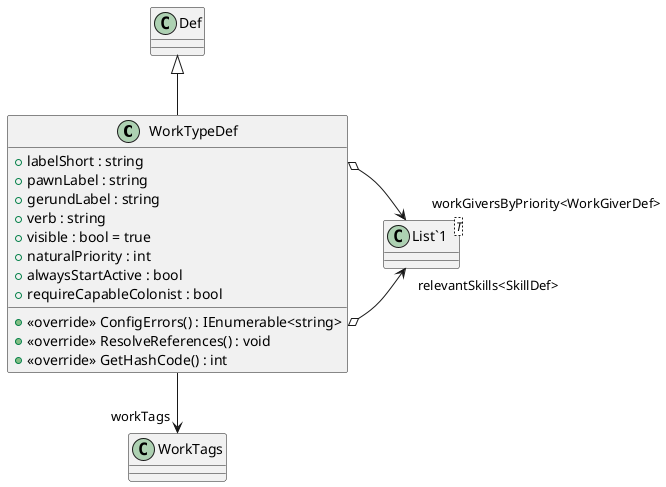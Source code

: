 @startuml
class WorkTypeDef {
    + labelShort : string
    + pawnLabel : string
    + gerundLabel : string
    + verb : string
    + visible : bool = true
    + naturalPriority : int
    + alwaysStartActive : bool
    + requireCapableColonist : bool
    + <<override>> ConfigErrors() : IEnumerable<string>
    + <<override>> ResolveReferences() : void
    + <<override>> GetHashCode() : int
}
class "List`1"<T> {
}
Def <|-- WorkTypeDef
WorkTypeDef --> "workTags" WorkTags
WorkTypeDef o-> "relevantSkills<SkillDef>" "List`1"
WorkTypeDef o-> "workGiversByPriority<WorkGiverDef>" "List`1"
@enduml
